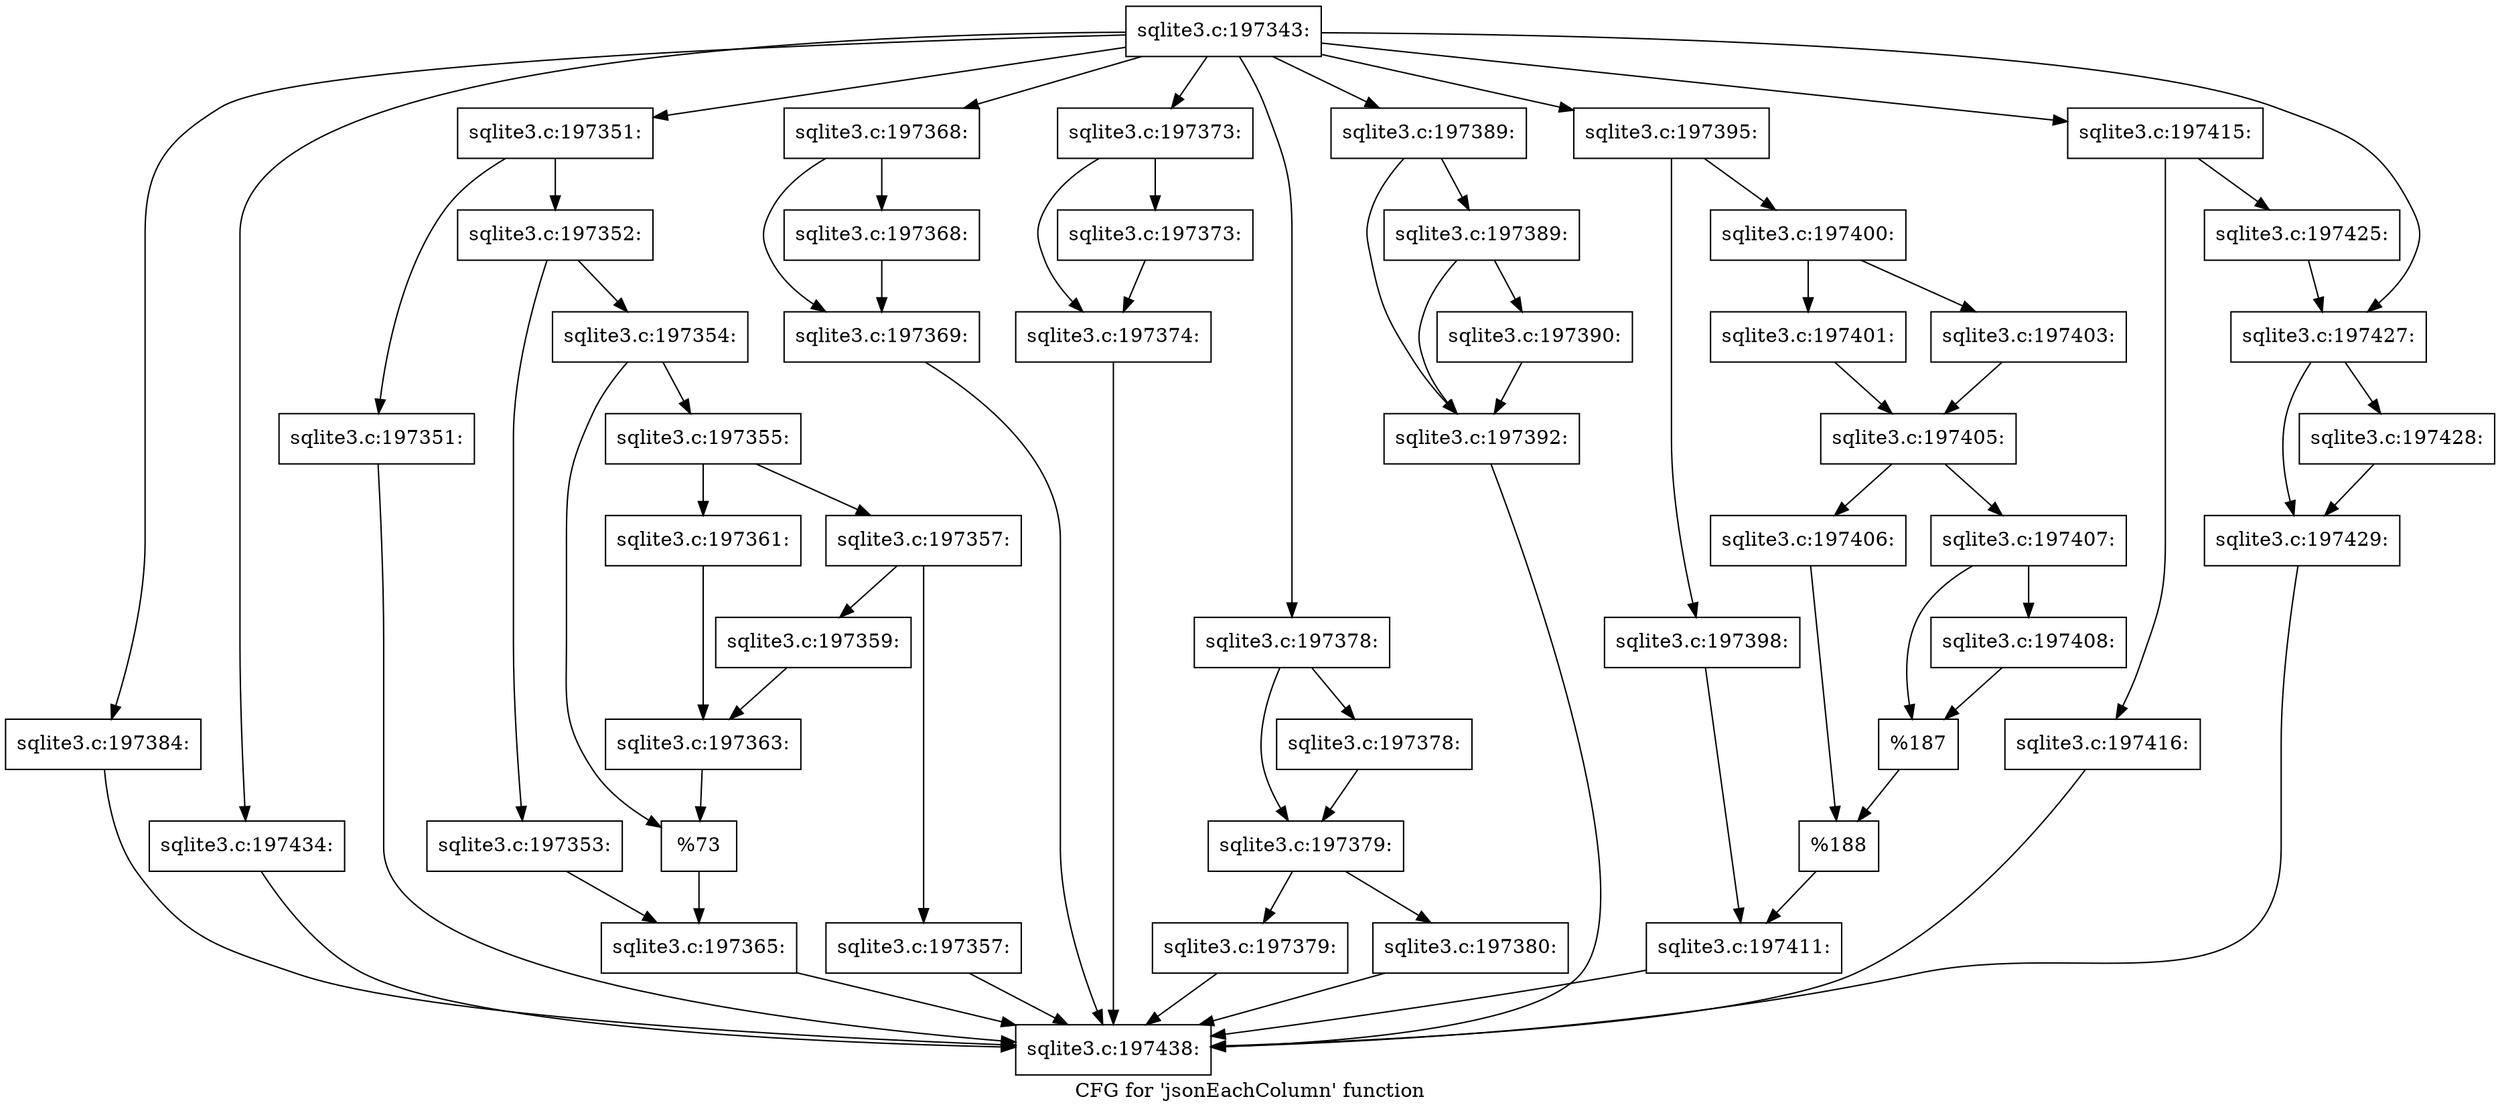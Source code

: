 digraph "CFG for 'jsonEachColumn' function" {
	label="CFG for 'jsonEachColumn' function";

	Node0x55c0fb7cc320 [shape=record,label="{sqlite3.c:197343:}"];
	Node0x55c0fb7cc320 -> Node0x55c0fb7d7390;
	Node0x55c0fb7cc320 -> Node0x55c0fb7d7770;
	Node0x55c0fb7cc320 -> Node0x55c0fb7db310;
	Node0x55c0fb7cc320 -> Node0x55c0fb7dbfd0;
	Node0x55c0fb7cc320 -> Node0x55c0fb7dd040;
	Node0x55c0fb7cc320 -> Node0x55c0fb7de320;
	Node0x55c0fb7cc320 -> Node0x55c0fb7def60;
	Node0x55c0fb7cc320 -> Node0x55c0fb7e0610;
	Node0x55c0fb7cc320 -> Node0x55c0f6e07990;
	Node0x55c0fb7cc320 -> Node0x55c0fb7e6a30;
	Node0x55c0fb7d7770 [shape=record,label="{sqlite3.c:197351:}"];
	Node0x55c0fb7d7770 -> Node0x55c0fb7d78d0;
	Node0x55c0fb7d7770 -> Node0x55c0fb7d7920;
	Node0x55c0fb7d78d0 [shape=record,label="{sqlite3.c:197351:}"];
	Node0x55c0fb7d78d0 -> Node0x55c0fb7d72a0;
	Node0x55c0fb7d7920 [shape=record,label="{sqlite3.c:197352:}"];
	Node0x55c0fb7d7920 -> Node0x55c0fb7d7e80;
	Node0x55c0fb7d7920 -> Node0x55c0fb7d7f20;
	Node0x55c0fb7d7e80 [shape=record,label="{sqlite3.c:197353:}"];
	Node0x55c0fb7d7e80 -> Node0x55c0fb7d7ed0;
	Node0x55c0fb7d7f20 [shape=record,label="{sqlite3.c:197354:}"];
	Node0x55c0fb7d7f20 -> Node0x55c0fb7d87e0;
	Node0x55c0fb7d7f20 -> Node0x55c0fb7d8830;
	Node0x55c0fb7d87e0 [shape=record,label="{sqlite3.c:197355:}"];
	Node0x55c0fb7d87e0 -> Node0x55c0fb7d9090;
	Node0x55c0fb7d87e0 -> Node0x55c0fb7d9130;
	Node0x55c0fb7d9090 [shape=record,label="{sqlite3.c:197357:}"];
	Node0x55c0fb7d9090 -> Node0x55c0fb7d95d0;
	Node0x55c0fb7d9090 -> Node0x55c0fb7d9620;
	Node0x55c0fb7d95d0 [shape=record,label="{sqlite3.c:197357:}"];
	Node0x55c0fb7d95d0 -> Node0x55c0fb7d72a0;
	Node0x55c0fb7d9620 [shape=record,label="{sqlite3.c:197359:}"];
	Node0x55c0fb7d9620 -> Node0x55c0fb7d90e0;
	Node0x55c0fb7d9130 [shape=record,label="{sqlite3.c:197361:}"];
	Node0x55c0fb7d9130 -> Node0x55c0fb7d90e0;
	Node0x55c0fb7d90e0 [shape=record,label="{sqlite3.c:197363:}"];
	Node0x55c0fb7d90e0 -> Node0x55c0fb7d8830;
	Node0x55c0fb7d8830 [shape=record,label="{%73}"];
	Node0x55c0fb7d8830 -> Node0x55c0fb7d7ed0;
	Node0x55c0fb7d7ed0 [shape=record,label="{sqlite3.c:197365:}"];
	Node0x55c0fb7d7ed0 -> Node0x55c0fb7d72a0;
	Node0x55c0fb7db310 [shape=record,label="{sqlite3.c:197368:}"];
	Node0x55c0fb7db310 -> Node0x55c0fb7db470;
	Node0x55c0fb7db310 -> Node0x55c0fb7db4c0;
	Node0x55c0fb7db470 [shape=record,label="{sqlite3.c:197368:}"];
	Node0x55c0fb7db470 -> Node0x55c0fb7db4c0;
	Node0x55c0fb7db4c0 [shape=record,label="{sqlite3.c:197369:}"];
	Node0x55c0fb7db4c0 -> Node0x55c0fb7d72a0;
	Node0x55c0fb7dbfd0 [shape=record,label="{sqlite3.c:197373:}"];
	Node0x55c0fb7dbfd0 -> Node0x55c0fb7dc130;
	Node0x55c0fb7dbfd0 -> Node0x55c0fb7dc180;
	Node0x55c0fb7dc130 [shape=record,label="{sqlite3.c:197373:}"];
	Node0x55c0fb7dc130 -> Node0x55c0fb7dc180;
	Node0x55c0fb7dc180 [shape=record,label="{sqlite3.c:197374:}"];
	Node0x55c0fb7dc180 -> Node0x55c0fb7d72a0;
	Node0x55c0fb7dd040 [shape=record,label="{sqlite3.c:197378:}"];
	Node0x55c0fb7dd040 -> Node0x55c0fb7dd1a0;
	Node0x55c0fb7dd040 -> Node0x55c0fb7dd1f0;
	Node0x55c0fb7dd1a0 [shape=record,label="{sqlite3.c:197378:}"];
	Node0x55c0fb7dd1a0 -> Node0x55c0fb7dd1f0;
	Node0x55c0fb7dd1f0 [shape=record,label="{sqlite3.c:197379:}"];
	Node0x55c0fb7dd1f0 -> Node0x55c0fb7dda20;
	Node0x55c0fb7dd1f0 -> Node0x55c0fb7dda70;
	Node0x55c0fb7dda20 [shape=record,label="{sqlite3.c:197379:}"];
	Node0x55c0fb7dda20 -> Node0x55c0fb7d72a0;
	Node0x55c0fb7dda70 [shape=record,label="{sqlite3.c:197380:}"];
	Node0x55c0fb7dda70 -> Node0x55c0fb7d72a0;
	Node0x55c0fb7de320 [shape=record,label="{sqlite3.c:197384:}"];
	Node0x55c0fb7de320 -> Node0x55c0fb7d72a0;
	Node0x55c0fb7def60 [shape=record,label="{sqlite3.c:197389:}"];
	Node0x55c0fb7def60 -> Node0x55c0fb7df160;
	Node0x55c0fb7def60 -> Node0x55c0fb7df110;
	Node0x55c0fb7df160 [shape=record,label="{sqlite3.c:197389:}"];
	Node0x55c0fb7df160 -> Node0x55c0fb7df0c0;
	Node0x55c0fb7df160 -> Node0x55c0fb7df110;
	Node0x55c0fb7df0c0 [shape=record,label="{sqlite3.c:197390:}"];
	Node0x55c0fb7df0c0 -> Node0x55c0fb7df110;
	Node0x55c0fb7df110 [shape=record,label="{sqlite3.c:197392:}"];
	Node0x55c0fb7df110 -> Node0x55c0fb7d72a0;
	Node0x55c0fb7e0610 [shape=record,label="{sqlite3.c:197395:}"];
	Node0x55c0fb7e0610 -> Node0x55c0fb7e0c50;
	Node0x55c0fb7e0610 -> Node0x55c0fb7e0cf0;
	Node0x55c0fb7e0c50 [shape=record,label="{sqlite3.c:197398:}"];
	Node0x55c0fb7e0c50 -> Node0x55c0fb7e0ca0;
	Node0x55c0fb7e0cf0 [shape=record,label="{sqlite3.c:197400:}"];
	Node0x55c0fb7e0cf0 -> Node0x55c0f6e079e0;
	Node0x55c0fb7e0cf0 -> Node0x55c0fb7e1d20;
	Node0x55c0f6e079e0 [shape=record,label="{sqlite3.c:197401:}"];
	Node0x55c0f6e079e0 -> Node0x55c0fb7e1860;
	Node0x55c0fb7e1d20 [shape=record,label="{sqlite3.c:197403:}"];
	Node0x55c0fb7e1d20 -> Node0x55c0fb7e1860;
	Node0x55c0fb7e1860 [shape=record,label="{sqlite3.c:197405:}"];
	Node0x55c0fb7e1860 -> Node0x55c0fb7e27e0;
	Node0x55c0fb7e1860 -> Node0x55c0fb7e2880;
	Node0x55c0fb7e27e0 [shape=record,label="{sqlite3.c:197406:}"];
	Node0x55c0fb7e27e0 -> Node0x55c0fb7e2830;
	Node0x55c0fb7e2880 [shape=record,label="{sqlite3.c:197407:}"];
	Node0x55c0fb7e2880 -> Node0x55c0f6dde9c0;
	Node0x55c0fb7e2880 -> Node0x55c0fb7e34c0;
	Node0x55c0f6dde9c0 [shape=record,label="{sqlite3.c:197408:}"];
	Node0x55c0f6dde9c0 -> Node0x55c0fb7e34c0;
	Node0x55c0fb7e34c0 [shape=record,label="{%187}"];
	Node0x55c0fb7e34c0 -> Node0x55c0fb7e2830;
	Node0x55c0fb7e2830 [shape=record,label="{%188}"];
	Node0x55c0fb7e2830 -> Node0x55c0fb7e0ca0;
	Node0x55c0fb7e0ca0 [shape=record,label="{sqlite3.c:197411:}"];
	Node0x55c0fb7e0ca0 -> Node0x55c0fb7d72a0;
	Node0x55c0f6e07990 [shape=record,label="{sqlite3.c:197415:}"];
	Node0x55c0f6e07990 -> Node0x55c0fb7e48c0;
	Node0x55c0f6e07990 -> Node0x55c0fb7e4910;
	Node0x55c0fb7e48c0 [shape=record,label="{sqlite3.c:197416:}"];
	Node0x55c0fb7e48c0 -> Node0x55c0fb7d72a0;
	Node0x55c0fb7e4910 [shape=record,label="{sqlite3.c:197425:}"];
	Node0x55c0fb7e4910 -> Node0x55c0fb7d7390;
	Node0x55c0fb7d7390 [shape=record,label="{sqlite3.c:197427:}"];
	Node0x55c0fb7d7390 -> Node0x55c0fb7e6020;
	Node0x55c0fb7d7390 -> Node0x55c0fb7e6070;
	Node0x55c0fb7e6020 [shape=record,label="{sqlite3.c:197428:}"];
	Node0x55c0fb7e6020 -> Node0x55c0fb7e6070;
	Node0x55c0fb7e6070 [shape=record,label="{sqlite3.c:197429:}"];
	Node0x55c0fb7e6070 -> Node0x55c0fb7d72a0;
	Node0x55c0fb7e6a30 [shape=record,label="{sqlite3.c:197434:}"];
	Node0x55c0fb7e6a30 -> Node0x55c0fb7d72a0;
	Node0x55c0fb7d72a0 [shape=record,label="{sqlite3.c:197438:}"];
}
